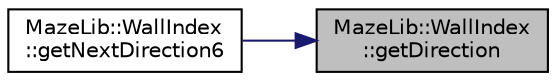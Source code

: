 digraph "MazeLib::WallIndex::getDirection"
{
 // LATEX_PDF_SIZE
  edge [fontname="Helvetica",fontsize="10",labelfontname="Helvetica",labelfontsize="10"];
  node [fontname="Helvetica",fontsize="10",shape=record];
  rankdir="RL";
  Node1 [label="MazeLib::WallIndex\l::getDirection",height=0.2,width=0.4,color="black", fillcolor="grey75", style="filled", fontcolor="black",tooltip="方向の取得"];
  Node1 -> Node2 [dir="back",color="midnightblue",fontsize="10",style="solid",fontname="Helvetica"];
  Node2 [label="MazeLib::WallIndex\l::getNextDirection6",height=0.2,width=0.4,color="black", fillcolor="white", style="filled",URL="$d6/d8d/structMazeLib_1_1WallIndex.html#a2621c6b89fc28d20a94e17b74917dec1",tooltip="現在壁に隣接する、柱ではない6方向を取得"];
}
